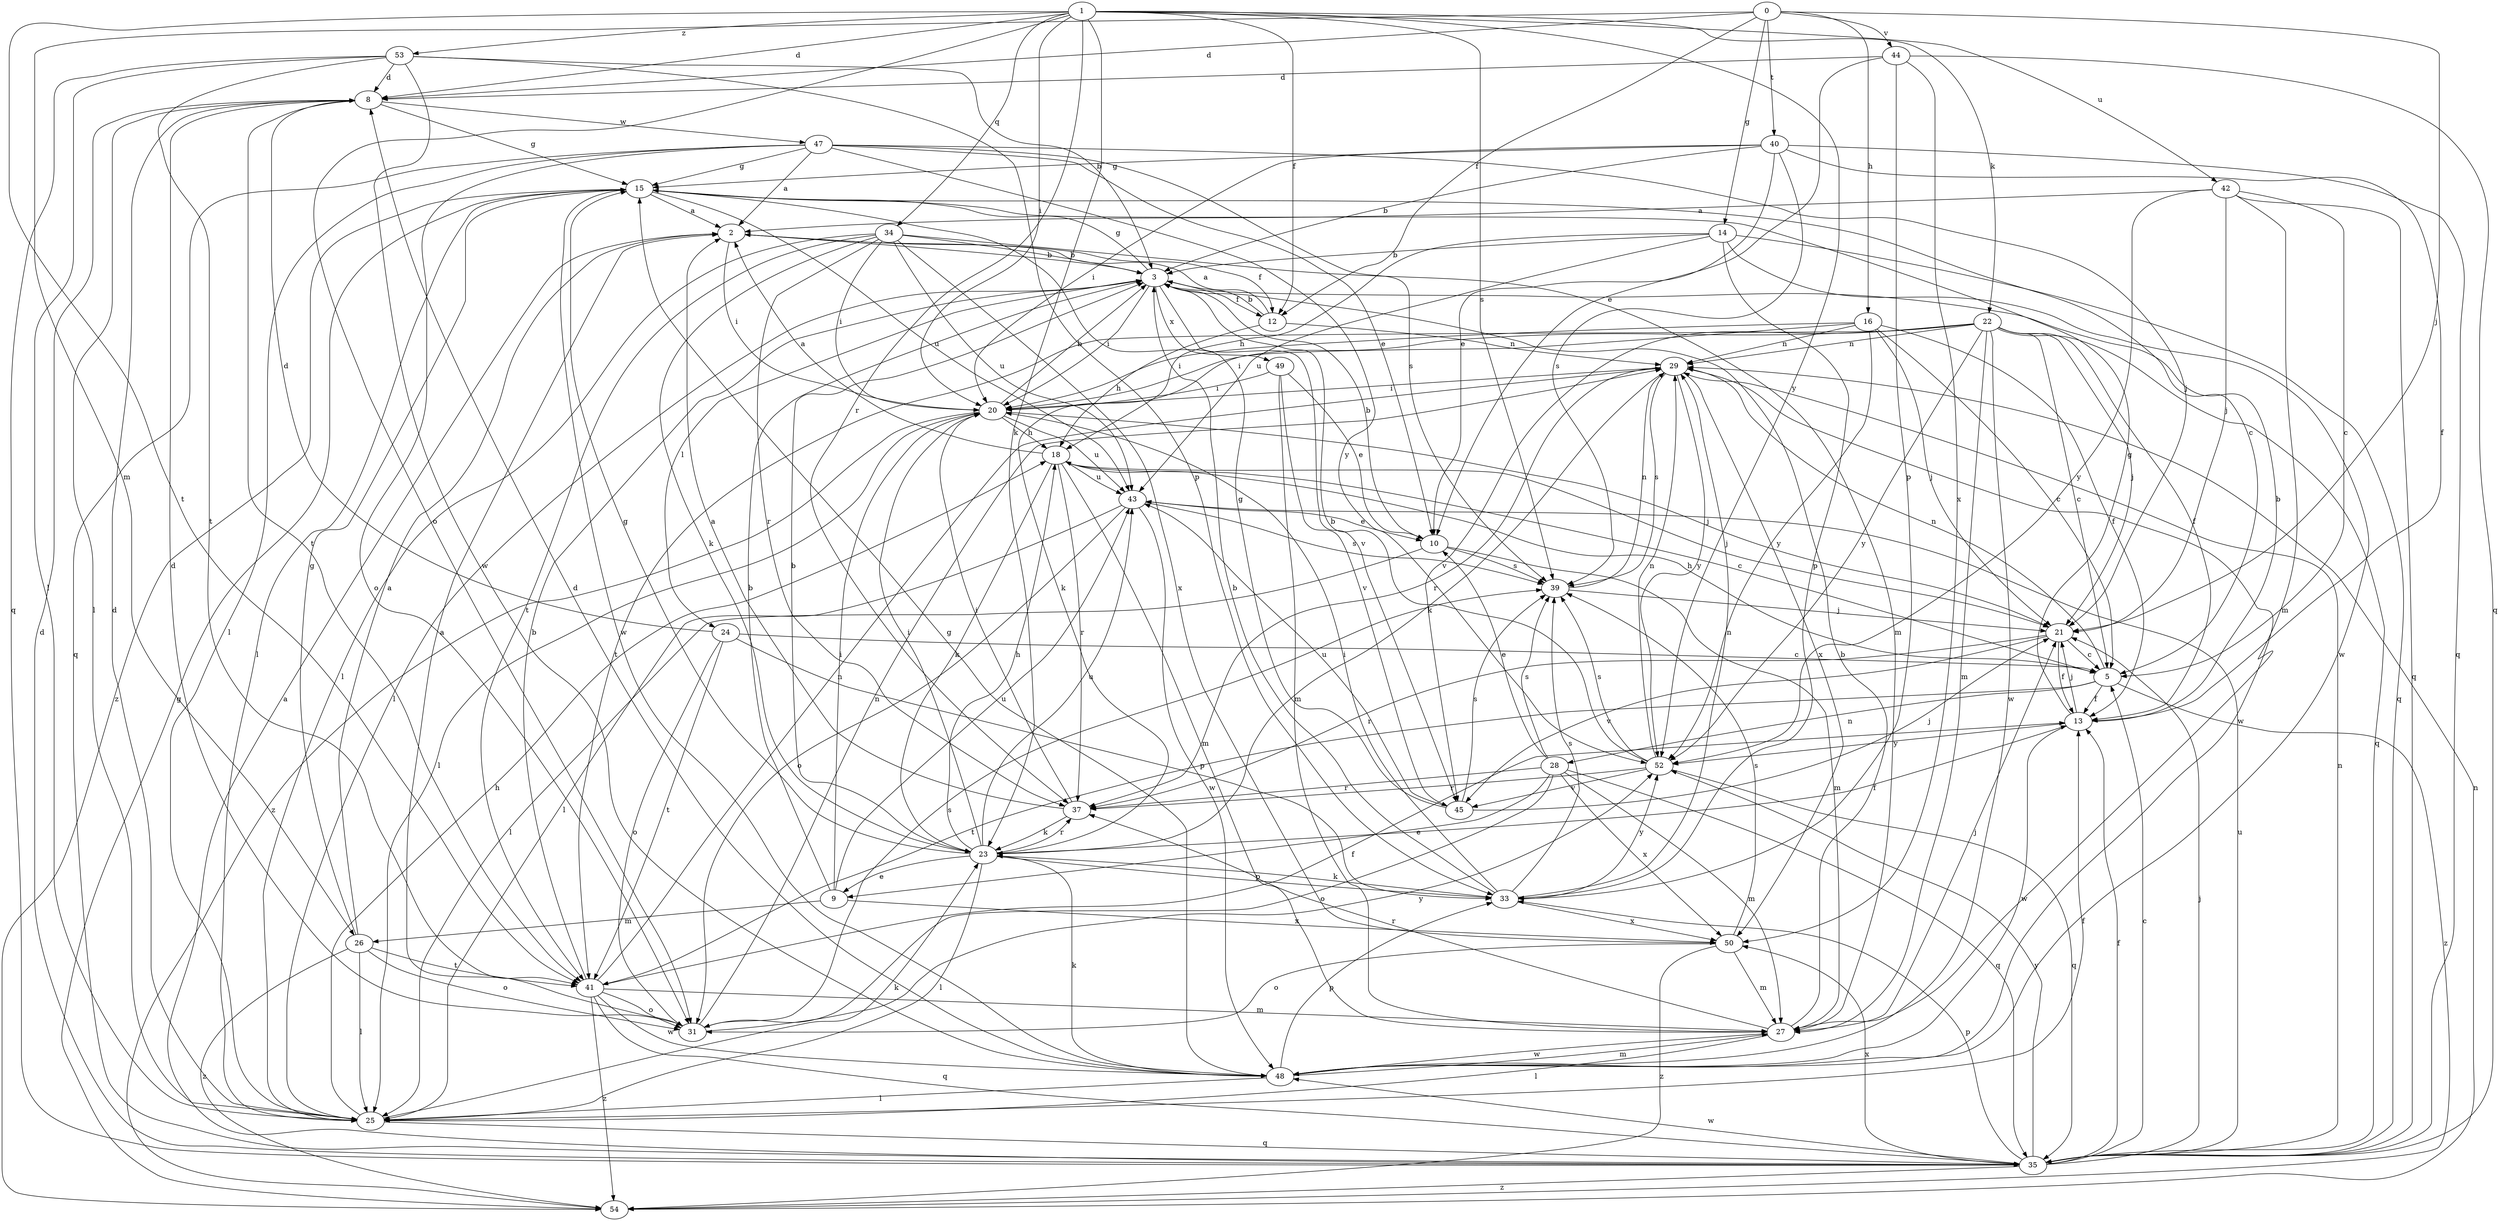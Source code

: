 strict digraph  {
0;
1;
2;
3;
5;
8;
9;
10;
12;
13;
14;
15;
16;
18;
20;
21;
22;
23;
24;
25;
26;
27;
28;
29;
31;
33;
34;
35;
37;
39;
40;
41;
42;
43;
44;
45;
47;
48;
49;
50;
52;
53;
54;
0 -> 8  [label=d];
0 -> 12  [label=f];
0 -> 14  [label=g];
0 -> 16  [label=h];
0 -> 21  [label=j];
0 -> 26  [label=m];
0 -> 40  [label=t];
0 -> 44  [label=v];
1 -> 8  [label=d];
1 -> 12  [label=f];
1 -> 20  [label=i];
1 -> 22  [label=k];
1 -> 23  [label=k];
1 -> 31  [label=o];
1 -> 34  [label=q];
1 -> 37  [label=r];
1 -> 39  [label=s];
1 -> 41  [label=t];
1 -> 42  [label=u];
1 -> 52  [label=y];
1 -> 53  [label=z];
2 -> 3  [label=b];
2 -> 12  [label=f];
2 -> 20  [label=i];
3 -> 12  [label=f];
3 -> 15  [label=g];
3 -> 20  [label=i];
3 -> 24  [label=l];
3 -> 25  [label=l];
3 -> 45  [label=v];
3 -> 49  [label=x];
5 -> 13  [label=f];
5 -> 18  [label=h];
5 -> 28  [label=n];
5 -> 29  [label=n];
5 -> 41  [label=t];
5 -> 54  [label=z];
8 -> 15  [label=g];
8 -> 25  [label=l];
8 -> 41  [label=t];
8 -> 47  [label=w];
9 -> 3  [label=b];
9 -> 20  [label=i];
9 -> 26  [label=m];
9 -> 43  [label=u];
9 -> 50  [label=x];
10 -> 3  [label=b];
10 -> 25  [label=l];
10 -> 27  [label=m];
10 -> 39  [label=s];
12 -> 2  [label=a];
12 -> 3  [label=b];
12 -> 18  [label=h];
12 -> 29  [label=n];
13 -> 3  [label=b];
13 -> 15  [label=g];
13 -> 21  [label=j];
13 -> 48  [label=w];
13 -> 52  [label=y];
14 -> 3  [label=b];
14 -> 18  [label=h];
14 -> 33  [label=p];
14 -> 35  [label=q];
14 -> 43  [label=u];
14 -> 48  [label=w];
15 -> 2  [label=a];
15 -> 5  [label=c];
15 -> 25  [label=l];
15 -> 43  [label=u];
15 -> 48  [label=w];
15 -> 54  [label=z];
16 -> 5  [label=c];
16 -> 13  [label=f];
16 -> 20  [label=i];
16 -> 21  [label=j];
16 -> 23  [label=k];
16 -> 29  [label=n];
16 -> 52  [label=y];
18 -> 2  [label=a];
18 -> 5  [label=c];
18 -> 21  [label=j];
18 -> 23  [label=k];
18 -> 27  [label=m];
18 -> 37  [label=r];
18 -> 43  [label=u];
20 -> 3  [label=b];
20 -> 18  [label=h];
20 -> 21  [label=j];
20 -> 25  [label=l];
20 -> 43  [label=u];
20 -> 54  [label=z];
21 -> 5  [label=c];
21 -> 13  [label=f];
21 -> 37  [label=r];
21 -> 45  [label=v];
22 -> 5  [label=c];
22 -> 13  [label=f];
22 -> 20  [label=i];
22 -> 21  [label=j];
22 -> 27  [label=m];
22 -> 29  [label=n];
22 -> 35  [label=q];
22 -> 41  [label=t];
22 -> 45  [label=v];
22 -> 48  [label=w];
22 -> 52  [label=y];
23 -> 3  [label=b];
23 -> 9  [label=e];
23 -> 13  [label=f];
23 -> 15  [label=g];
23 -> 18  [label=h];
23 -> 20  [label=i];
23 -> 25  [label=l];
23 -> 33  [label=p];
23 -> 37  [label=r];
23 -> 43  [label=u];
24 -> 5  [label=c];
24 -> 8  [label=d];
24 -> 31  [label=o];
24 -> 33  [label=p];
24 -> 41  [label=t];
25 -> 8  [label=d];
25 -> 13  [label=f];
25 -> 18  [label=h];
25 -> 23  [label=k];
25 -> 35  [label=q];
26 -> 2  [label=a];
26 -> 15  [label=g];
26 -> 25  [label=l];
26 -> 31  [label=o];
26 -> 41  [label=t];
26 -> 54  [label=z];
27 -> 3  [label=b];
27 -> 21  [label=j];
27 -> 25  [label=l];
27 -> 37  [label=r];
27 -> 48  [label=w];
28 -> 9  [label=e];
28 -> 10  [label=e];
28 -> 27  [label=m];
28 -> 31  [label=o];
28 -> 35  [label=q];
28 -> 37  [label=r];
28 -> 39  [label=s];
28 -> 50  [label=x];
29 -> 20  [label=i];
29 -> 23  [label=k];
29 -> 37  [label=r];
29 -> 39  [label=s];
29 -> 48  [label=w];
29 -> 50  [label=x];
29 -> 52  [label=y];
31 -> 2  [label=a];
31 -> 8  [label=d];
31 -> 29  [label=n];
31 -> 39  [label=s];
31 -> 52  [label=y];
33 -> 3  [label=b];
33 -> 20  [label=i];
33 -> 23  [label=k];
33 -> 29  [label=n];
33 -> 39  [label=s];
33 -> 50  [label=x];
33 -> 52  [label=y];
34 -> 3  [label=b];
34 -> 20  [label=i];
34 -> 23  [label=k];
34 -> 25  [label=l];
34 -> 27  [label=m];
34 -> 37  [label=r];
34 -> 41  [label=t];
34 -> 43  [label=u];
34 -> 50  [label=x];
35 -> 2  [label=a];
35 -> 5  [label=c];
35 -> 8  [label=d];
35 -> 13  [label=f];
35 -> 21  [label=j];
35 -> 29  [label=n];
35 -> 33  [label=p];
35 -> 43  [label=u];
35 -> 48  [label=w];
35 -> 50  [label=x];
35 -> 52  [label=y];
35 -> 54  [label=z];
37 -> 2  [label=a];
37 -> 20  [label=i];
37 -> 23  [label=k];
39 -> 21  [label=j];
39 -> 29  [label=n];
40 -> 3  [label=b];
40 -> 10  [label=e];
40 -> 13  [label=f];
40 -> 15  [label=g];
40 -> 20  [label=i];
40 -> 35  [label=q];
40 -> 39  [label=s];
41 -> 3  [label=b];
41 -> 13  [label=f];
41 -> 27  [label=m];
41 -> 29  [label=n];
41 -> 31  [label=o];
41 -> 35  [label=q];
41 -> 48  [label=w];
41 -> 54  [label=z];
42 -> 2  [label=a];
42 -> 5  [label=c];
42 -> 21  [label=j];
42 -> 27  [label=m];
42 -> 35  [label=q];
42 -> 52  [label=y];
43 -> 10  [label=e];
43 -> 25  [label=l];
43 -> 31  [label=o];
43 -> 39  [label=s];
43 -> 48  [label=w];
44 -> 8  [label=d];
44 -> 10  [label=e];
44 -> 33  [label=p];
44 -> 35  [label=q];
44 -> 50  [label=x];
45 -> 15  [label=g];
45 -> 21  [label=j];
45 -> 39  [label=s];
45 -> 43  [label=u];
47 -> 2  [label=a];
47 -> 10  [label=e];
47 -> 15  [label=g];
47 -> 21  [label=j];
47 -> 25  [label=l];
47 -> 31  [label=o];
47 -> 35  [label=q];
47 -> 39  [label=s];
47 -> 52  [label=y];
48 -> 8  [label=d];
48 -> 15  [label=g];
48 -> 23  [label=k];
48 -> 25  [label=l];
48 -> 27  [label=m];
48 -> 33  [label=p];
49 -> 10  [label=e];
49 -> 20  [label=i];
49 -> 27  [label=m];
49 -> 45  [label=v];
50 -> 27  [label=m];
50 -> 31  [label=o];
50 -> 39  [label=s];
50 -> 54  [label=z];
52 -> 3  [label=b];
52 -> 29  [label=n];
52 -> 35  [label=q];
52 -> 37  [label=r];
52 -> 39  [label=s];
52 -> 45  [label=v];
53 -> 3  [label=b];
53 -> 8  [label=d];
53 -> 25  [label=l];
53 -> 33  [label=p];
53 -> 35  [label=q];
53 -> 41  [label=t];
53 -> 48  [label=w];
54 -> 15  [label=g];
54 -> 29  [label=n];
}
